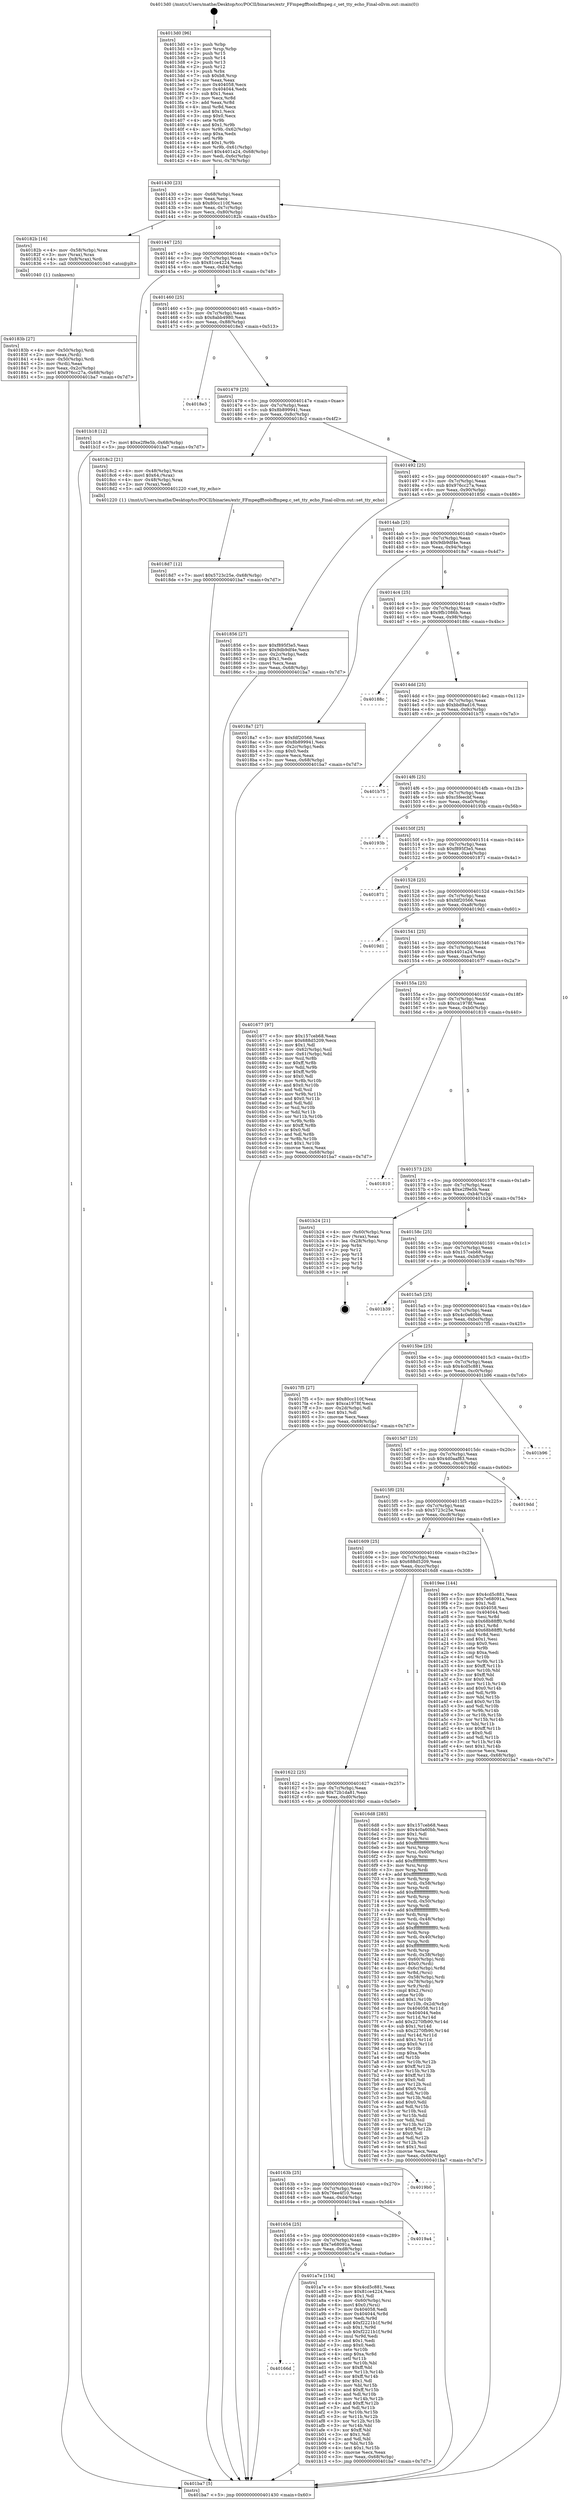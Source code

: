 digraph "0x4013d0" {
  label = "0x4013d0 (/mnt/c/Users/mathe/Desktop/tcc/POCII/binaries/extr_FFmpegfftoolsffmpeg.c_set_tty_echo_Final-ollvm.out::main(0))"
  labelloc = "t"
  node[shape=record]

  Entry [label="",width=0.3,height=0.3,shape=circle,fillcolor=black,style=filled]
  "0x401430" [label="{
     0x401430 [23]\l
     | [instrs]\l
     &nbsp;&nbsp;0x401430 \<+3\>: mov -0x68(%rbp),%eax\l
     &nbsp;&nbsp;0x401433 \<+2\>: mov %eax,%ecx\l
     &nbsp;&nbsp;0x401435 \<+6\>: sub $0x80cc110f,%ecx\l
     &nbsp;&nbsp;0x40143b \<+3\>: mov %eax,-0x7c(%rbp)\l
     &nbsp;&nbsp;0x40143e \<+3\>: mov %ecx,-0x80(%rbp)\l
     &nbsp;&nbsp;0x401441 \<+6\>: je 000000000040182b \<main+0x45b\>\l
  }"]
  "0x40182b" [label="{
     0x40182b [16]\l
     | [instrs]\l
     &nbsp;&nbsp;0x40182b \<+4\>: mov -0x58(%rbp),%rax\l
     &nbsp;&nbsp;0x40182f \<+3\>: mov (%rax),%rax\l
     &nbsp;&nbsp;0x401832 \<+4\>: mov 0x8(%rax),%rdi\l
     &nbsp;&nbsp;0x401836 \<+5\>: call 0000000000401040 \<atoi@plt\>\l
     | [calls]\l
     &nbsp;&nbsp;0x401040 \{1\} (unknown)\l
  }"]
  "0x401447" [label="{
     0x401447 [25]\l
     | [instrs]\l
     &nbsp;&nbsp;0x401447 \<+5\>: jmp 000000000040144c \<main+0x7c\>\l
     &nbsp;&nbsp;0x40144c \<+3\>: mov -0x7c(%rbp),%eax\l
     &nbsp;&nbsp;0x40144f \<+5\>: sub $0x81ce4224,%eax\l
     &nbsp;&nbsp;0x401454 \<+6\>: mov %eax,-0x84(%rbp)\l
     &nbsp;&nbsp;0x40145a \<+6\>: je 0000000000401b18 \<main+0x748\>\l
  }"]
  Exit [label="",width=0.3,height=0.3,shape=circle,fillcolor=black,style=filled,peripheries=2]
  "0x401b18" [label="{
     0x401b18 [12]\l
     | [instrs]\l
     &nbsp;&nbsp;0x401b18 \<+7\>: movl $0xe2f9e5b,-0x68(%rbp)\l
     &nbsp;&nbsp;0x401b1f \<+5\>: jmp 0000000000401ba7 \<main+0x7d7\>\l
  }"]
  "0x401460" [label="{
     0x401460 [25]\l
     | [instrs]\l
     &nbsp;&nbsp;0x401460 \<+5\>: jmp 0000000000401465 \<main+0x95\>\l
     &nbsp;&nbsp;0x401465 \<+3\>: mov -0x7c(%rbp),%eax\l
     &nbsp;&nbsp;0x401468 \<+5\>: sub $0x8abb4980,%eax\l
     &nbsp;&nbsp;0x40146d \<+6\>: mov %eax,-0x88(%rbp)\l
     &nbsp;&nbsp;0x401473 \<+6\>: je 00000000004018e3 \<main+0x513\>\l
  }"]
  "0x40166d" [label="{
     0x40166d\l
  }", style=dashed]
  "0x4018e3" [label="{
     0x4018e3\l
  }", style=dashed]
  "0x401479" [label="{
     0x401479 [25]\l
     | [instrs]\l
     &nbsp;&nbsp;0x401479 \<+5\>: jmp 000000000040147e \<main+0xae\>\l
     &nbsp;&nbsp;0x40147e \<+3\>: mov -0x7c(%rbp),%eax\l
     &nbsp;&nbsp;0x401481 \<+5\>: sub $0x8b899941,%eax\l
     &nbsp;&nbsp;0x401486 \<+6\>: mov %eax,-0x8c(%rbp)\l
     &nbsp;&nbsp;0x40148c \<+6\>: je 00000000004018c2 \<main+0x4f2\>\l
  }"]
  "0x401a7e" [label="{
     0x401a7e [154]\l
     | [instrs]\l
     &nbsp;&nbsp;0x401a7e \<+5\>: mov $0x4cd5c881,%eax\l
     &nbsp;&nbsp;0x401a83 \<+5\>: mov $0x81ce4224,%ecx\l
     &nbsp;&nbsp;0x401a88 \<+2\>: mov $0x1,%dl\l
     &nbsp;&nbsp;0x401a8a \<+4\>: mov -0x60(%rbp),%rsi\l
     &nbsp;&nbsp;0x401a8e \<+6\>: movl $0x0,(%rsi)\l
     &nbsp;&nbsp;0x401a94 \<+7\>: mov 0x404058,%edi\l
     &nbsp;&nbsp;0x401a9b \<+8\>: mov 0x404044,%r8d\l
     &nbsp;&nbsp;0x401aa3 \<+3\>: mov %edi,%r9d\l
     &nbsp;&nbsp;0x401aa6 \<+7\>: add $0xf2221b1f,%r9d\l
     &nbsp;&nbsp;0x401aad \<+4\>: sub $0x1,%r9d\l
     &nbsp;&nbsp;0x401ab1 \<+7\>: sub $0xf2221b1f,%r9d\l
     &nbsp;&nbsp;0x401ab8 \<+4\>: imul %r9d,%edi\l
     &nbsp;&nbsp;0x401abc \<+3\>: and $0x1,%edi\l
     &nbsp;&nbsp;0x401abf \<+3\>: cmp $0x0,%edi\l
     &nbsp;&nbsp;0x401ac2 \<+4\>: sete %r10b\l
     &nbsp;&nbsp;0x401ac6 \<+4\>: cmp $0xa,%r8d\l
     &nbsp;&nbsp;0x401aca \<+4\>: setl %r11b\l
     &nbsp;&nbsp;0x401ace \<+3\>: mov %r10b,%bl\l
     &nbsp;&nbsp;0x401ad1 \<+3\>: xor $0xff,%bl\l
     &nbsp;&nbsp;0x401ad4 \<+3\>: mov %r11b,%r14b\l
     &nbsp;&nbsp;0x401ad7 \<+4\>: xor $0xff,%r14b\l
     &nbsp;&nbsp;0x401adb \<+3\>: xor $0x1,%dl\l
     &nbsp;&nbsp;0x401ade \<+3\>: mov %bl,%r15b\l
     &nbsp;&nbsp;0x401ae1 \<+4\>: and $0xff,%r15b\l
     &nbsp;&nbsp;0x401ae5 \<+3\>: and %dl,%r10b\l
     &nbsp;&nbsp;0x401ae8 \<+3\>: mov %r14b,%r12b\l
     &nbsp;&nbsp;0x401aeb \<+4\>: and $0xff,%r12b\l
     &nbsp;&nbsp;0x401aef \<+3\>: and %dl,%r11b\l
     &nbsp;&nbsp;0x401af2 \<+3\>: or %r10b,%r15b\l
     &nbsp;&nbsp;0x401af5 \<+3\>: or %r11b,%r12b\l
     &nbsp;&nbsp;0x401af8 \<+3\>: xor %r12b,%r15b\l
     &nbsp;&nbsp;0x401afb \<+3\>: or %r14b,%bl\l
     &nbsp;&nbsp;0x401afe \<+3\>: xor $0xff,%bl\l
     &nbsp;&nbsp;0x401b01 \<+3\>: or $0x1,%dl\l
     &nbsp;&nbsp;0x401b04 \<+2\>: and %dl,%bl\l
     &nbsp;&nbsp;0x401b06 \<+3\>: or %bl,%r15b\l
     &nbsp;&nbsp;0x401b09 \<+4\>: test $0x1,%r15b\l
     &nbsp;&nbsp;0x401b0d \<+3\>: cmovne %ecx,%eax\l
     &nbsp;&nbsp;0x401b10 \<+3\>: mov %eax,-0x68(%rbp)\l
     &nbsp;&nbsp;0x401b13 \<+5\>: jmp 0000000000401ba7 \<main+0x7d7\>\l
  }"]
  "0x4018c2" [label="{
     0x4018c2 [21]\l
     | [instrs]\l
     &nbsp;&nbsp;0x4018c2 \<+4\>: mov -0x48(%rbp),%rax\l
     &nbsp;&nbsp;0x4018c6 \<+6\>: movl $0x64,(%rax)\l
     &nbsp;&nbsp;0x4018cc \<+4\>: mov -0x48(%rbp),%rax\l
     &nbsp;&nbsp;0x4018d0 \<+2\>: mov (%rax),%edi\l
     &nbsp;&nbsp;0x4018d2 \<+5\>: call 0000000000401220 \<set_tty_echo\>\l
     | [calls]\l
     &nbsp;&nbsp;0x401220 \{1\} (/mnt/c/Users/mathe/Desktop/tcc/POCII/binaries/extr_FFmpegfftoolsffmpeg.c_set_tty_echo_Final-ollvm.out::set_tty_echo)\l
  }"]
  "0x401492" [label="{
     0x401492 [25]\l
     | [instrs]\l
     &nbsp;&nbsp;0x401492 \<+5\>: jmp 0000000000401497 \<main+0xc7\>\l
     &nbsp;&nbsp;0x401497 \<+3\>: mov -0x7c(%rbp),%eax\l
     &nbsp;&nbsp;0x40149a \<+5\>: sub $0x976cc27a,%eax\l
     &nbsp;&nbsp;0x40149f \<+6\>: mov %eax,-0x90(%rbp)\l
     &nbsp;&nbsp;0x4014a5 \<+6\>: je 0000000000401856 \<main+0x486\>\l
  }"]
  "0x401654" [label="{
     0x401654 [25]\l
     | [instrs]\l
     &nbsp;&nbsp;0x401654 \<+5\>: jmp 0000000000401659 \<main+0x289\>\l
     &nbsp;&nbsp;0x401659 \<+3\>: mov -0x7c(%rbp),%eax\l
     &nbsp;&nbsp;0x40165c \<+5\>: sub $0x7e68091a,%eax\l
     &nbsp;&nbsp;0x401661 \<+6\>: mov %eax,-0xd8(%rbp)\l
     &nbsp;&nbsp;0x401667 \<+6\>: je 0000000000401a7e \<main+0x6ae\>\l
  }"]
  "0x401856" [label="{
     0x401856 [27]\l
     | [instrs]\l
     &nbsp;&nbsp;0x401856 \<+5\>: mov $0xf895f3e5,%eax\l
     &nbsp;&nbsp;0x40185b \<+5\>: mov $0x9db9df4e,%ecx\l
     &nbsp;&nbsp;0x401860 \<+3\>: mov -0x2c(%rbp),%edx\l
     &nbsp;&nbsp;0x401863 \<+3\>: cmp $0x1,%edx\l
     &nbsp;&nbsp;0x401866 \<+3\>: cmovl %ecx,%eax\l
     &nbsp;&nbsp;0x401869 \<+3\>: mov %eax,-0x68(%rbp)\l
     &nbsp;&nbsp;0x40186c \<+5\>: jmp 0000000000401ba7 \<main+0x7d7\>\l
  }"]
  "0x4014ab" [label="{
     0x4014ab [25]\l
     | [instrs]\l
     &nbsp;&nbsp;0x4014ab \<+5\>: jmp 00000000004014b0 \<main+0xe0\>\l
     &nbsp;&nbsp;0x4014b0 \<+3\>: mov -0x7c(%rbp),%eax\l
     &nbsp;&nbsp;0x4014b3 \<+5\>: sub $0x9db9df4e,%eax\l
     &nbsp;&nbsp;0x4014b8 \<+6\>: mov %eax,-0x94(%rbp)\l
     &nbsp;&nbsp;0x4014be \<+6\>: je 00000000004018a7 \<main+0x4d7\>\l
  }"]
  "0x4019a4" [label="{
     0x4019a4\l
  }", style=dashed]
  "0x4018a7" [label="{
     0x4018a7 [27]\l
     | [instrs]\l
     &nbsp;&nbsp;0x4018a7 \<+5\>: mov $0xfdf20566,%eax\l
     &nbsp;&nbsp;0x4018ac \<+5\>: mov $0x8b899941,%ecx\l
     &nbsp;&nbsp;0x4018b1 \<+3\>: mov -0x2c(%rbp),%edx\l
     &nbsp;&nbsp;0x4018b4 \<+3\>: cmp $0x0,%edx\l
     &nbsp;&nbsp;0x4018b7 \<+3\>: cmove %ecx,%eax\l
     &nbsp;&nbsp;0x4018ba \<+3\>: mov %eax,-0x68(%rbp)\l
     &nbsp;&nbsp;0x4018bd \<+5\>: jmp 0000000000401ba7 \<main+0x7d7\>\l
  }"]
  "0x4014c4" [label="{
     0x4014c4 [25]\l
     | [instrs]\l
     &nbsp;&nbsp;0x4014c4 \<+5\>: jmp 00000000004014c9 \<main+0xf9\>\l
     &nbsp;&nbsp;0x4014c9 \<+3\>: mov -0x7c(%rbp),%eax\l
     &nbsp;&nbsp;0x4014cc \<+5\>: sub $0x9fb1086b,%eax\l
     &nbsp;&nbsp;0x4014d1 \<+6\>: mov %eax,-0x98(%rbp)\l
     &nbsp;&nbsp;0x4014d7 \<+6\>: je 000000000040188c \<main+0x4bc\>\l
  }"]
  "0x40163b" [label="{
     0x40163b [25]\l
     | [instrs]\l
     &nbsp;&nbsp;0x40163b \<+5\>: jmp 0000000000401640 \<main+0x270\>\l
     &nbsp;&nbsp;0x401640 \<+3\>: mov -0x7c(%rbp),%eax\l
     &nbsp;&nbsp;0x401643 \<+5\>: sub $0x76ee4f10,%eax\l
     &nbsp;&nbsp;0x401648 \<+6\>: mov %eax,-0xd4(%rbp)\l
     &nbsp;&nbsp;0x40164e \<+6\>: je 00000000004019a4 \<main+0x5d4\>\l
  }"]
  "0x40188c" [label="{
     0x40188c\l
  }", style=dashed]
  "0x4014dd" [label="{
     0x4014dd [25]\l
     | [instrs]\l
     &nbsp;&nbsp;0x4014dd \<+5\>: jmp 00000000004014e2 \<main+0x112\>\l
     &nbsp;&nbsp;0x4014e2 \<+3\>: mov -0x7c(%rbp),%eax\l
     &nbsp;&nbsp;0x4014e5 \<+5\>: sub $0xbbd9ad16,%eax\l
     &nbsp;&nbsp;0x4014ea \<+6\>: mov %eax,-0x9c(%rbp)\l
     &nbsp;&nbsp;0x4014f0 \<+6\>: je 0000000000401b75 \<main+0x7a5\>\l
  }"]
  "0x4019b0" [label="{
     0x4019b0\l
  }", style=dashed]
  "0x401b75" [label="{
     0x401b75\l
  }", style=dashed]
  "0x4014f6" [label="{
     0x4014f6 [25]\l
     | [instrs]\l
     &nbsp;&nbsp;0x4014f6 \<+5\>: jmp 00000000004014fb \<main+0x12b\>\l
     &nbsp;&nbsp;0x4014fb \<+3\>: mov -0x7c(%rbp),%eax\l
     &nbsp;&nbsp;0x4014fe \<+5\>: sub $0xc5feecbf,%eax\l
     &nbsp;&nbsp;0x401503 \<+6\>: mov %eax,-0xa0(%rbp)\l
     &nbsp;&nbsp;0x401509 \<+6\>: je 000000000040193b \<main+0x56b\>\l
  }"]
  "0x4018d7" [label="{
     0x4018d7 [12]\l
     | [instrs]\l
     &nbsp;&nbsp;0x4018d7 \<+7\>: movl $0x5723c25e,-0x68(%rbp)\l
     &nbsp;&nbsp;0x4018de \<+5\>: jmp 0000000000401ba7 \<main+0x7d7\>\l
  }"]
  "0x40193b" [label="{
     0x40193b\l
  }", style=dashed]
  "0x40150f" [label="{
     0x40150f [25]\l
     | [instrs]\l
     &nbsp;&nbsp;0x40150f \<+5\>: jmp 0000000000401514 \<main+0x144\>\l
     &nbsp;&nbsp;0x401514 \<+3\>: mov -0x7c(%rbp),%eax\l
     &nbsp;&nbsp;0x401517 \<+5\>: sub $0xf895f3e5,%eax\l
     &nbsp;&nbsp;0x40151c \<+6\>: mov %eax,-0xa4(%rbp)\l
     &nbsp;&nbsp;0x401522 \<+6\>: je 0000000000401871 \<main+0x4a1\>\l
  }"]
  "0x40183b" [label="{
     0x40183b [27]\l
     | [instrs]\l
     &nbsp;&nbsp;0x40183b \<+4\>: mov -0x50(%rbp),%rdi\l
     &nbsp;&nbsp;0x40183f \<+2\>: mov %eax,(%rdi)\l
     &nbsp;&nbsp;0x401841 \<+4\>: mov -0x50(%rbp),%rdi\l
     &nbsp;&nbsp;0x401845 \<+2\>: mov (%rdi),%eax\l
     &nbsp;&nbsp;0x401847 \<+3\>: mov %eax,-0x2c(%rbp)\l
     &nbsp;&nbsp;0x40184a \<+7\>: movl $0x976cc27a,-0x68(%rbp)\l
     &nbsp;&nbsp;0x401851 \<+5\>: jmp 0000000000401ba7 \<main+0x7d7\>\l
  }"]
  "0x401871" [label="{
     0x401871\l
  }", style=dashed]
  "0x401528" [label="{
     0x401528 [25]\l
     | [instrs]\l
     &nbsp;&nbsp;0x401528 \<+5\>: jmp 000000000040152d \<main+0x15d\>\l
     &nbsp;&nbsp;0x40152d \<+3\>: mov -0x7c(%rbp),%eax\l
     &nbsp;&nbsp;0x401530 \<+5\>: sub $0xfdf20566,%eax\l
     &nbsp;&nbsp;0x401535 \<+6\>: mov %eax,-0xa8(%rbp)\l
     &nbsp;&nbsp;0x40153b \<+6\>: je 00000000004019d1 \<main+0x601\>\l
  }"]
  "0x401622" [label="{
     0x401622 [25]\l
     | [instrs]\l
     &nbsp;&nbsp;0x401622 \<+5\>: jmp 0000000000401627 \<main+0x257\>\l
     &nbsp;&nbsp;0x401627 \<+3\>: mov -0x7c(%rbp),%eax\l
     &nbsp;&nbsp;0x40162a \<+5\>: sub $0x72b1da81,%eax\l
     &nbsp;&nbsp;0x40162f \<+6\>: mov %eax,-0xd0(%rbp)\l
     &nbsp;&nbsp;0x401635 \<+6\>: je 00000000004019b0 \<main+0x5e0\>\l
  }"]
  "0x4019d1" [label="{
     0x4019d1\l
  }", style=dashed]
  "0x401541" [label="{
     0x401541 [25]\l
     | [instrs]\l
     &nbsp;&nbsp;0x401541 \<+5\>: jmp 0000000000401546 \<main+0x176\>\l
     &nbsp;&nbsp;0x401546 \<+3\>: mov -0x7c(%rbp),%eax\l
     &nbsp;&nbsp;0x401549 \<+5\>: sub $0x4401a24,%eax\l
     &nbsp;&nbsp;0x40154e \<+6\>: mov %eax,-0xac(%rbp)\l
     &nbsp;&nbsp;0x401554 \<+6\>: je 0000000000401677 \<main+0x2a7\>\l
  }"]
  "0x4016d8" [label="{
     0x4016d8 [285]\l
     | [instrs]\l
     &nbsp;&nbsp;0x4016d8 \<+5\>: mov $0x157ceb68,%eax\l
     &nbsp;&nbsp;0x4016dd \<+5\>: mov $0x4c0a60bb,%ecx\l
     &nbsp;&nbsp;0x4016e2 \<+2\>: mov $0x1,%dl\l
     &nbsp;&nbsp;0x4016e4 \<+3\>: mov %rsp,%rsi\l
     &nbsp;&nbsp;0x4016e7 \<+4\>: add $0xfffffffffffffff0,%rsi\l
     &nbsp;&nbsp;0x4016eb \<+3\>: mov %rsi,%rsp\l
     &nbsp;&nbsp;0x4016ee \<+4\>: mov %rsi,-0x60(%rbp)\l
     &nbsp;&nbsp;0x4016f2 \<+3\>: mov %rsp,%rsi\l
     &nbsp;&nbsp;0x4016f5 \<+4\>: add $0xfffffffffffffff0,%rsi\l
     &nbsp;&nbsp;0x4016f9 \<+3\>: mov %rsi,%rsp\l
     &nbsp;&nbsp;0x4016fc \<+3\>: mov %rsp,%rdi\l
     &nbsp;&nbsp;0x4016ff \<+4\>: add $0xfffffffffffffff0,%rdi\l
     &nbsp;&nbsp;0x401703 \<+3\>: mov %rdi,%rsp\l
     &nbsp;&nbsp;0x401706 \<+4\>: mov %rdi,-0x58(%rbp)\l
     &nbsp;&nbsp;0x40170a \<+3\>: mov %rsp,%rdi\l
     &nbsp;&nbsp;0x40170d \<+4\>: add $0xfffffffffffffff0,%rdi\l
     &nbsp;&nbsp;0x401711 \<+3\>: mov %rdi,%rsp\l
     &nbsp;&nbsp;0x401714 \<+4\>: mov %rdi,-0x50(%rbp)\l
     &nbsp;&nbsp;0x401718 \<+3\>: mov %rsp,%rdi\l
     &nbsp;&nbsp;0x40171b \<+4\>: add $0xfffffffffffffff0,%rdi\l
     &nbsp;&nbsp;0x40171f \<+3\>: mov %rdi,%rsp\l
     &nbsp;&nbsp;0x401722 \<+4\>: mov %rdi,-0x48(%rbp)\l
     &nbsp;&nbsp;0x401726 \<+3\>: mov %rsp,%rdi\l
     &nbsp;&nbsp;0x401729 \<+4\>: add $0xfffffffffffffff0,%rdi\l
     &nbsp;&nbsp;0x40172d \<+3\>: mov %rdi,%rsp\l
     &nbsp;&nbsp;0x401730 \<+4\>: mov %rdi,-0x40(%rbp)\l
     &nbsp;&nbsp;0x401734 \<+3\>: mov %rsp,%rdi\l
     &nbsp;&nbsp;0x401737 \<+4\>: add $0xfffffffffffffff0,%rdi\l
     &nbsp;&nbsp;0x40173b \<+3\>: mov %rdi,%rsp\l
     &nbsp;&nbsp;0x40173e \<+4\>: mov %rdi,-0x38(%rbp)\l
     &nbsp;&nbsp;0x401742 \<+4\>: mov -0x60(%rbp),%rdi\l
     &nbsp;&nbsp;0x401746 \<+6\>: movl $0x0,(%rdi)\l
     &nbsp;&nbsp;0x40174c \<+4\>: mov -0x6c(%rbp),%r8d\l
     &nbsp;&nbsp;0x401750 \<+3\>: mov %r8d,(%rsi)\l
     &nbsp;&nbsp;0x401753 \<+4\>: mov -0x58(%rbp),%rdi\l
     &nbsp;&nbsp;0x401757 \<+4\>: mov -0x78(%rbp),%r9\l
     &nbsp;&nbsp;0x40175b \<+3\>: mov %r9,(%rdi)\l
     &nbsp;&nbsp;0x40175e \<+3\>: cmpl $0x2,(%rsi)\l
     &nbsp;&nbsp;0x401761 \<+4\>: setne %r10b\l
     &nbsp;&nbsp;0x401765 \<+4\>: and $0x1,%r10b\l
     &nbsp;&nbsp;0x401769 \<+4\>: mov %r10b,-0x2d(%rbp)\l
     &nbsp;&nbsp;0x40176d \<+8\>: mov 0x404058,%r11d\l
     &nbsp;&nbsp;0x401775 \<+7\>: mov 0x404044,%ebx\l
     &nbsp;&nbsp;0x40177c \<+3\>: mov %r11d,%r14d\l
     &nbsp;&nbsp;0x40177f \<+7\>: add $0x2270fb90,%r14d\l
     &nbsp;&nbsp;0x401786 \<+4\>: sub $0x1,%r14d\l
     &nbsp;&nbsp;0x40178a \<+7\>: sub $0x2270fb90,%r14d\l
     &nbsp;&nbsp;0x401791 \<+4\>: imul %r14d,%r11d\l
     &nbsp;&nbsp;0x401795 \<+4\>: and $0x1,%r11d\l
     &nbsp;&nbsp;0x401799 \<+4\>: cmp $0x0,%r11d\l
     &nbsp;&nbsp;0x40179d \<+4\>: sete %r10b\l
     &nbsp;&nbsp;0x4017a1 \<+3\>: cmp $0xa,%ebx\l
     &nbsp;&nbsp;0x4017a4 \<+4\>: setl %r15b\l
     &nbsp;&nbsp;0x4017a8 \<+3\>: mov %r10b,%r12b\l
     &nbsp;&nbsp;0x4017ab \<+4\>: xor $0xff,%r12b\l
     &nbsp;&nbsp;0x4017af \<+3\>: mov %r15b,%r13b\l
     &nbsp;&nbsp;0x4017b2 \<+4\>: xor $0xff,%r13b\l
     &nbsp;&nbsp;0x4017b6 \<+3\>: xor $0x0,%dl\l
     &nbsp;&nbsp;0x4017b9 \<+3\>: mov %r12b,%sil\l
     &nbsp;&nbsp;0x4017bc \<+4\>: and $0x0,%sil\l
     &nbsp;&nbsp;0x4017c0 \<+3\>: and %dl,%r10b\l
     &nbsp;&nbsp;0x4017c3 \<+3\>: mov %r13b,%dil\l
     &nbsp;&nbsp;0x4017c6 \<+4\>: and $0x0,%dil\l
     &nbsp;&nbsp;0x4017ca \<+3\>: and %dl,%r15b\l
     &nbsp;&nbsp;0x4017cd \<+3\>: or %r10b,%sil\l
     &nbsp;&nbsp;0x4017d0 \<+3\>: or %r15b,%dil\l
     &nbsp;&nbsp;0x4017d3 \<+3\>: xor %dil,%sil\l
     &nbsp;&nbsp;0x4017d6 \<+3\>: or %r13b,%r12b\l
     &nbsp;&nbsp;0x4017d9 \<+4\>: xor $0xff,%r12b\l
     &nbsp;&nbsp;0x4017dd \<+3\>: or $0x0,%dl\l
     &nbsp;&nbsp;0x4017e0 \<+3\>: and %dl,%r12b\l
     &nbsp;&nbsp;0x4017e3 \<+3\>: or %r12b,%sil\l
     &nbsp;&nbsp;0x4017e6 \<+4\>: test $0x1,%sil\l
     &nbsp;&nbsp;0x4017ea \<+3\>: cmovne %ecx,%eax\l
     &nbsp;&nbsp;0x4017ed \<+3\>: mov %eax,-0x68(%rbp)\l
     &nbsp;&nbsp;0x4017f0 \<+5\>: jmp 0000000000401ba7 \<main+0x7d7\>\l
  }"]
  "0x401677" [label="{
     0x401677 [97]\l
     | [instrs]\l
     &nbsp;&nbsp;0x401677 \<+5\>: mov $0x157ceb68,%eax\l
     &nbsp;&nbsp;0x40167c \<+5\>: mov $0x688d5209,%ecx\l
     &nbsp;&nbsp;0x401681 \<+2\>: mov $0x1,%dl\l
     &nbsp;&nbsp;0x401683 \<+4\>: mov -0x62(%rbp),%sil\l
     &nbsp;&nbsp;0x401687 \<+4\>: mov -0x61(%rbp),%dil\l
     &nbsp;&nbsp;0x40168b \<+3\>: mov %sil,%r8b\l
     &nbsp;&nbsp;0x40168e \<+4\>: xor $0xff,%r8b\l
     &nbsp;&nbsp;0x401692 \<+3\>: mov %dil,%r9b\l
     &nbsp;&nbsp;0x401695 \<+4\>: xor $0xff,%r9b\l
     &nbsp;&nbsp;0x401699 \<+3\>: xor $0x0,%dl\l
     &nbsp;&nbsp;0x40169c \<+3\>: mov %r8b,%r10b\l
     &nbsp;&nbsp;0x40169f \<+4\>: and $0x0,%r10b\l
     &nbsp;&nbsp;0x4016a3 \<+3\>: and %dl,%sil\l
     &nbsp;&nbsp;0x4016a6 \<+3\>: mov %r9b,%r11b\l
     &nbsp;&nbsp;0x4016a9 \<+4\>: and $0x0,%r11b\l
     &nbsp;&nbsp;0x4016ad \<+3\>: and %dl,%dil\l
     &nbsp;&nbsp;0x4016b0 \<+3\>: or %sil,%r10b\l
     &nbsp;&nbsp;0x4016b3 \<+3\>: or %dil,%r11b\l
     &nbsp;&nbsp;0x4016b6 \<+3\>: xor %r11b,%r10b\l
     &nbsp;&nbsp;0x4016b9 \<+3\>: or %r9b,%r8b\l
     &nbsp;&nbsp;0x4016bc \<+4\>: xor $0xff,%r8b\l
     &nbsp;&nbsp;0x4016c0 \<+3\>: or $0x0,%dl\l
     &nbsp;&nbsp;0x4016c3 \<+3\>: and %dl,%r8b\l
     &nbsp;&nbsp;0x4016c6 \<+3\>: or %r8b,%r10b\l
     &nbsp;&nbsp;0x4016c9 \<+4\>: test $0x1,%r10b\l
     &nbsp;&nbsp;0x4016cd \<+3\>: cmovne %ecx,%eax\l
     &nbsp;&nbsp;0x4016d0 \<+3\>: mov %eax,-0x68(%rbp)\l
     &nbsp;&nbsp;0x4016d3 \<+5\>: jmp 0000000000401ba7 \<main+0x7d7\>\l
  }"]
  "0x40155a" [label="{
     0x40155a [25]\l
     | [instrs]\l
     &nbsp;&nbsp;0x40155a \<+5\>: jmp 000000000040155f \<main+0x18f\>\l
     &nbsp;&nbsp;0x40155f \<+3\>: mov -0x7c(%rbp),%eax\l
     &nbsp;&nbsp;0x401562 \<+5\>: sub $0xca1978f,%eax\l
     &nbsp;&nbsp;0x401567 \<+6\>: mov %eax,-0xb0(%rbp)\l
     &nbsp;&nbsp;0x40156d \<+6\>: je 0000000000401810 \<main+0x440\>\l
  }"]
  "0x401ba7" [label="{
     0x401ba7 [5]\l
     | [instrs]\l
     &nbsp;&nbsp;0x401ba7 \<+5\>: jmp 0000000000401430 \<main+0x60\>\l
  }"]
  "0x4013d0" [label="{
     0x4013d0 [96]\l
     | [instrs]\l
     &nbsp;&nbsp;0x4013d0 \<+1\>: push %rbp\l
     &nbsp;&nbsp;0x4013d1 \<+3\>: mov %rsp,%rbp\l
     &nbsp;&nbsp;0x4013d4 \<+2\>: push %r15\l
     &nbsp;&nbsp;0x4013d6 \<+2\>: push %r14\l
     &nbsp;&nbsp;0x4013d8 \<+2\>: push %r13\l
     &nbsp;&nbsp;0x4013da \<+2\>: push %r12\l
     &nbsp;&nbsp;0x4013dc \<+1\>: push %rbx\l
     &nbsp;&nbsp;0x4013dd \<+7\>: sub $0xb8,%rsp\l
     &nbsp;&nbsp;0x4013e4 \<+2\>: xor %eax,%eax\l
     &nbsp;&nbsp;0x4013e6 \<+7\>: mov 0x404058,%ecx\l
     &nbsp;&nbsp;0x4013ed \<+7\>: mov 0x404044,%edx\l
     &nbsp;&nbsp;0x4013f4 \<+3\>: sub $0x1,%eax\l
     &nbsp;&nbsp;0x4013f7 \<+3\>: mov %ecx,%r8d\l
     &nbsp;&nbsp;0x4013fa \<+3\>: add %eax,%r8d\l
     &nbsp;&nbsp;0x4013fd \<+4\>: imul %r8d,%ecx\l
     &nbsp;&nbsp;0x401401 \<+3\>: and $0x1,%ecx\l
     &nbsp;&nbsp;0x401404 \<+3\>: cmp $0x0,%ecx\l
     &nbsp;&nbsp;0x401407 \<+4\>: sete %r9b\l
     &nbsp;&nbsp;0x40140b \<+4\>: and $0x1,%r9b\l
     &nbsp;&nbsp;0x40140f \<+4\>: mov %r9b,-0x62(%rbp)\l
     &nbsp;&nbsp;0x401413 \<+3\>: cmp $0xa,%edx\l
     &nbsp;&nbsp;0x401416 \<+4\>: setl %r9b\l
     &nbsp;&nbsp;0x40141a \<+4\>: and $0x1,%r9b\l
     &nbsp;&nbsp;0x40141e \<+4\>: mov %r9b,-0x61(%rbp)\l
     &nbsp;&nbsp;0x401422 \<+7\>: movl $0x4401a24,-0x68(%rbp)\l
     &nbsp;&nbsp;0x401429 \<+3\>: mov %edi,-0x6c(%rbp)\l
     &nbsp;&nbsp;0x40142c \<+4\>: mov %rsi,-0x78(%rbp)\l
  }"]
  "0x401609" [label="{
     0x401609 [25]\l
     | [instrs]\l
     &nbsp;&nbsp;0x401609 \<+5\>: jmp 000000000040160e \<main+0x23e\>\l
     &nbsp;&nbsp;0x40160e \<+3\>: mov -0x7c(%rbp),%eax\l
     &nbsp;&nbsp;0x401611 \<+5\>: sub $0x688d5209,%eax\l
     &nbsp;&nbsp;0x401616 \<+6\>: mov %eax,-0xcc(%rbp)\l
     &nbsp;&nbsp;0x40161c \<+6\>: je 00000000004016d8 \<main+0x308\>\l
  }"]
  "0x401810" [label="{
     0x401810\l
  }", style=dashed]
  "0x401573" [label="{
     0x401573 [25]\l
     | [instrs]\l
     &nbsp;&nbsp;0x401573 \<+5\>: jmp 0000000000401578 \<main+0x1a8\>\l
     &nbsp;&nbsp;0x401578 \<+3\>: mov -0x7c(%rbp),%eax\l
     &nbsp;&nbsp;0x40157b \<+5\>: sub $0xe2f9e5b,%eax\l
     &nbsp;&nbsp;0x401580 \<+6\>: mov %eax,-0xb4(%rbp)\l
     &nbsp;&nbsp;0x401586 \<+6\>: je 0000000000401b24 \<main+0x754\>\l
  }"]
  "0x4019ee" [label="{
     0x4019ee [144]\l
     | [instrs]\l
     &nbsp;&nbsp;0x4019ee \<+5\>: mov $0x4cd5c881,%eax\l
     &nbsp;&nbsp;0x4019f3 \<+5\>: mov $0x7e68091a,%ecx\l
     &nbsp;&nbsp;0x4019f8 \<+2\>: mov $0x1,%dl\l
     &nbsp;&nbsp;0x4019fa \<+7\>: mov 0x404058,%esi\l
     &nbsp;&nbsp;0x401a01 \<+7\>: mov 0x404044,%edi\l
     &nbsp;&nbsp;0x401a08 \<+3\>: mov %esi,%r8d\l
     &nbsp;&nbsp;0x401a0b \<+7\>: sub $0x68b88ff0,%r8d\l
     &nbsp;&nbsp;0x401a12 \<+4\>: sub $0x1,%r8d\l
     &nbsp;&nbsp;0x401a16 \<+7\>: add $0x68b88ff0,%r8d\l
     &nbsp;&nbsp;0x401a1d \<+4\>: imul %r8d,%esi\l
     &nbsp;&nbsp;0x401a21 \<+3\>: and $0x1,%esi\l
     &nbsp;&nbsp;0x401a24 \<+3\>: cmp $0x0,%esi\l
     &nbsp;&nbsp;0x401a27 \<+4\>: sete %r9b\l
     &nbsp;&nbsp;0x401a2b \<+3\>: cmp $0xa,%edi\l
     &nbsp;&nbsp;0x401a2e \<+4\>: setl %r10b\l
     &nbsp;&nbsp;0x401a32 \<+3\>: mov %r9b,%r11b\l
     &nbsp;&nbsp;0x401a35 \<+4\>: xor $0xff,%r11b\l
     &nbsp;&nbsp;0x401a39 \<+3\>: mov %r10b,%bl\l
     &nbsp;&nbsp;0x401a3c \<+3\>: xor $0xff,%bl\l
     &nbsp;&nbsp;0x401a3f \<+3\>: xor $0x0,%dl\l
     &nbsp;&nbsp;0x401a42 \<+3\>: mov %r11b,%r14b\l
     &nbsp;&nbsp;0x401a45 \<+4\>: and $0x0,%r14b\l
     &nbsp;&nbsp;0x401a49 \<+3\>: and %dl,%r9b\l
     &nbsp;&nbsp;0x401a4c \<+3\>: mov %bl,%r15b\l
     &nbsp;&nbsp;0x401a4f \<+4\>: and $0x0,%r15b\l
     &nbsp;&nbsp;0x401a53 \<+3\>: and %dl,%r10b\l
     &nbsp;&nbsp;0x401a56 \<+3\>: or %r9b,%r14b\l
     &nbsp;&nbsp;0x401a59 \<+3\>: or %r10b,%r15b\l
     &nbsp;&nbsp;0x401a5c \<+3\>: xor %r15b,%r14b\l
     &nbsp;&nbsp;0x401a5f \<+3\>: or %bl,%r11b\l
     &nbsp;&nbsp;0x401a62 \<+4\>: xor $0xff,%r11b\l
     &nbsp;&nbsp;0x401a66 \<+3\>: or $0x0,%dl\l
     &nbsp;&nbsp;0x401a69 \<+3\>: and %dl,%r11b\l
     &nbsp;&nbsp;0x401a6c \<+3\>: or %r11b,%r14b\l
     &nbsp;&nbsp;0x401a6f \<+4\>: test $0x1,%r14b\l
     &nbsp;&nbsp;0x401a73 \<+3\>: cmovne %ecx,%eax\l
     &nbsp;&nbsp;0x401a76 \<+3\>: mov %eax,-0x68(%rbp)\l
     &nbsp;&nbsp;0x401a79 \<+5\>: jmp 0000000000401ba7 \<main+0x7d7\>\l
  }"]
  "0x401b24" [label="{
     0x401b24 [21]\l
     | [instrs]\l
     &nbsp;&nbsp;0x401b24 \<+4\>: mov -0x60(%rbp),%rax\l
     &nbsp;&nbsp;0x401b28 \<+2\>: mov (%rax),%eax\l
     &nbsp;&nbsp;0x401b2a \<+4\>: lea -0x28(%rbp),%rsp\l
     &nbsp;&nbsp;0x401b2e \<+1\>: pop %rbx\l
     &nbsp;&nbsp;0x401b2f \<+2\>: pop %r12\l
     &nbsp;&nbsp;0x401b31 \<+2\>: pop %r13\l
     &nbsp;&nbsp;0x401b33 \<+2\>: pop %r14\l
     &nbsp;&nbsp;0x401b35 \<+2\>: pop %r15\l
     &nbsp;&nbsp;0x401b37 \<+1\>: pop %rbp\l
     &nbsp;&nbsp;0x401b38 \<+1\>: ret\l
  }"]
  "0x40158c" [label="{
     0x40158c [25]\l
     | [instrs]\l
     &nbsp;&nbsp;0x40158c \<+5\>: jmp 0000000000401591 \<main+0x1c1\>\l
     &nbsp;&nbsp;0x401591 \<+3\>: mov -0x7c(%rbp),%eax\l
     &nbsp;&nbsp;0x401594 \<+5\>: sub $0x157ceb68,%eax\l
     &nbsp;&nbsp;0x401599 \<+6\>: mov %eax,-0xb8(%rbp)\l
     &nbsp;&nbsp;0x40159f \<+6\>: je 0000000000401b39 \<main+0x769\>\l
  }"]
  "0x4015f0" [label="{
     0x4015f0 [25]\l
     | [instrs]\l
     &nbsp;&nbsp;0x4015f0 \<+5\>: jmp 00000000004015f5 \<main+0x225\>\l
     &nbsp;&nbsp;0x4015f5 \<+3\>: mov -0x7c(%rbp),%eax\l
     &nbsp;&nbsp;0x4015f8 \<+5\>: sub $0x5723c25e,%eax\l
     &nbsp;&nbsp;0x4015fd \<+6\>: mov %eax,-0xc8(%rbp)\l
     &nbsp;&nbsp;0x401603 \<+6\>: je 00000000004019ee \<main+0x61e\>\l
  }"]
  "0x401b39" [label="{
     0x401b39\l
  }", style=dashed]
  "0x4015a5" [label="{
     0x4015a5 [25]\l
     | [instrs]\l
     &nbsp;&nbsp;0x4015a5 \<+5\>: jmp 00000000004015aa \<main+0x1da\>\l
     &nbsp;&nbsp;0x4015aa \<+3\>: mov -0x7c(%rbp),%eax\l
     &nbsp;&nbsp;0x4015ad \<+5\>: sub $0x4c0a60bb,%eax\l
     &nbsp;&nbsp;0x4015b2 \<+6\>: mov %eax,-0xbc(%rbp)\l
     &nbsp;&nbsp;0x4015b8 \<+6\>: je 00000000004017f5 \<main+0x425\>\l
  }"]
  "0x4019dd" [label="{
     0x4019dd\l
  }", style=dashed]
  "0x4017f5" [label="{
     0x4017f5 [27]\l
     | [instrs]\l
     &nbsp;&nbsp;0x4017f5 \<+5\>: mov $0x80cc110f,%eax\l
     &nbsp;&nbsp;0x4017fa \<+5\>: mov $0xca1978f,%ecx\l
     &nbsp;&nbsp;0x4017ff \<+3\>: mov -0x2d(%rbp),%dl\l
     &nbsp;&nbsp;0x401802 \<+3\>: test $0x1,%dl\l
     &nbsp;&nbsp;0x401805 \<+3\>: cmovne %ecx,%eax\l
     &nbsp;&nbsp;0x401808 \<+3\>: mov %eax,-0x68(%rbp)\l
     &nbsp;&nbsp;0x40180b \<+5\>: jmp 0000000000401ba7 \<main+0x7d7\>\l
  }"]
  "0x4015be" [label="{
     0x4015be [25]\l
     | [instrs]\l
     &nbsp;&nbsp;0x4015be \<+5\>: jmp 00000000004015c3 \<main+0x1f3\>\l
     &nbsp;&nbsp;0x4015c3 \<+3\>: mov -0x7c(%rbp),%eax\l
     &nbsp;&nbsp;0x4015c6 \<+5\>: sub $0x4cd5c881,%eax\l
     &nbsp;&nbsp;0x4015cb \<+6\>: mov %eax,-0xc0(%rbp)\l
     &nbsp;&nbsp;0x4015d1 \<+6\>: je 0000000000401b96 \<main+0x7c6\>\l
  }"]
  "0x4015d7" [label="{
     0x4015d7 [25]\l
     | [instrs]\l
     &nbsp;&nbsp;0x4015d7 \<+5\>: jmp 00000000004015dc \<main+0x20c\>\l
     &nbsp;&nbsp;0x4015dc \<+3\>: mov -0x7c(%rbp),%eax\l
     &nbsp;&nbsp;0x4015df \<+5\>: sub $0x4d0aaf83,%eax\l
     &nbsp;&nbsp;0x4015e4 \<+6\>: mov %eax,-0xc4(%rbp)\l
     &nbsp;&nbsp;0x4015ea \<+6\>: je 00000000004019dd \<main+0x60d\>\l
  }"]
  "0x401b96" [label="{
     0x401b96\l
  }", style=dashed]
  Entry -> "0x4013d0" [label=" 1"]
  "0x401430" -> "0x40182b" [label=" 1"]
  "0x401430" -> "0x401447" [label=" 10"]
  "0x401b24" -> Exit [label=" 1"]
  "0x401447" -> "0x401b18" [label=" 1"]
  "0x401447" -> "0x401460" [label=" 9"]
  "0x401b18" -> "0x401ba7" [label=" 1"]
  "0x401460" -> "0x4018e3" [label=" 0"]
  "0x401460" -> "0x401479" [label=" 9"]
  "0x401a7e" -> "0x401ba7" [label=" 1"]
  "0x401479" -> "0x4018c2" [label=" 1"]
  "0x401479" -> "0x401492" [label=" 8"]
  "0x401654" -> "0x40166d" [label=" 0"]
  "0x401492" -> "0x401856" [label=" 1"]
  "0x401492" -> "0x4014ab" [label=" 7"]
  "0x401654" -> "0x401a7e" [label=" 1"]
  "0x4014ab" -> "0x4018a7" [label=" 1"]
  "0x4014ab" -> "0x4014c4" [label=" 6"]
  "0x40163b" -> "0x401654" [label=" 1"]
  "0x4014c4" -> "0x40188c" [label=" 0"]
  "0x4014c4" -> "0x4014dd" [label=" 6"]
  "0x40163b" -> "0x4019a4" [label=" 0"]
  "0x4014dd" -> "0x401b75" [label=" 0"]
  "0x4014dd" -> "0x4014f6" [label=" 6"]
  "0x401622" -> "0x40163b" [label=" 1"]
  "0x4014f6" -> "0x40193b" [label=" 0"]
  "0x4014f6" -> "0x40150f" [label=" 6"]
  "0x401622" -> "0x4019b0" [label=" 0"]
  "0x40150f" -> "0x401871" [label=" 0"]
  "0x40150f" -> "0x401528" [label=" 6"]
  "0x4019ee" -> "0x401ba7" [label=" 1"]
  "0x401528" -> "0x4019d1" [label=" 0"]
  "0x401528" -> "0x401541" [label=" 6"]
  "0x4018c2" -> "0x4018d7" [label=" 1"]
  "0x401541" -> "0x401677" [label=" 1"]
  "0x401541" -> "0x40155a" [label=" 5"]
  "0x401677" -> "0x401ba7" [label=" 1"]
  "0x4013d0" -> "0x401430" [label=" 1"]
  "0x401ba7" -> "0x401430" [label=" 10"]
  "0x4018a7" -> "0x401ba7" [label=" 1"]
  "0x40155a" -> "0x401810" [label=" 0"]
  "0x40155a" -> "0x401573" [label=" 5"]
  "0x40183b" -> "0x401ba7" [label=" 1"]
  "0x401573" -> "0x401b24" [label=" 1"]
  "0x401573" -> "0x40158c" [label=" 4"]
  "0x40182b" -> "0x40183b" [label=" 1"]
  "0x40158c" -> "0x401b39" [label=" 0"]
  "0x40158c" -> "0x4015a5" [label=" 4"]
  "0x4016d8" -> "0x401ba7" [label=" 1"]
  "0x4015a5" -> "0x4017f5" [label=" 1"]
  "0x4015a5" -> "0x4015be" [label=" 3"]
  "0x4018d7" -> "0x401ba7" [label=" 1"]
  "0x4015be" -> "0x401b96" [label=" 0"]
  "0x4015be" -> "0x4015d7" [label=" 3"]
  "0x401609" -> "0x401622" [label=" 1"]
  "0x4015d7" -> "0x4019dd" [label=" 0"]
  "0x4015d7" -> "0x4015f0" [label=" 3"]
  "0x4017f5" -> "0x401ba7" [label=" 1"]
  "0x4015f0" -> "0x4019ee" [label=" 1"]
  "0x4015f0" -> "0x401609" [label=" 2"]
  "0x401856" -> "0x401ba7" [label=" 1"]
  "0x401609" -> "0x4016d8" [label=" 1"]
}
